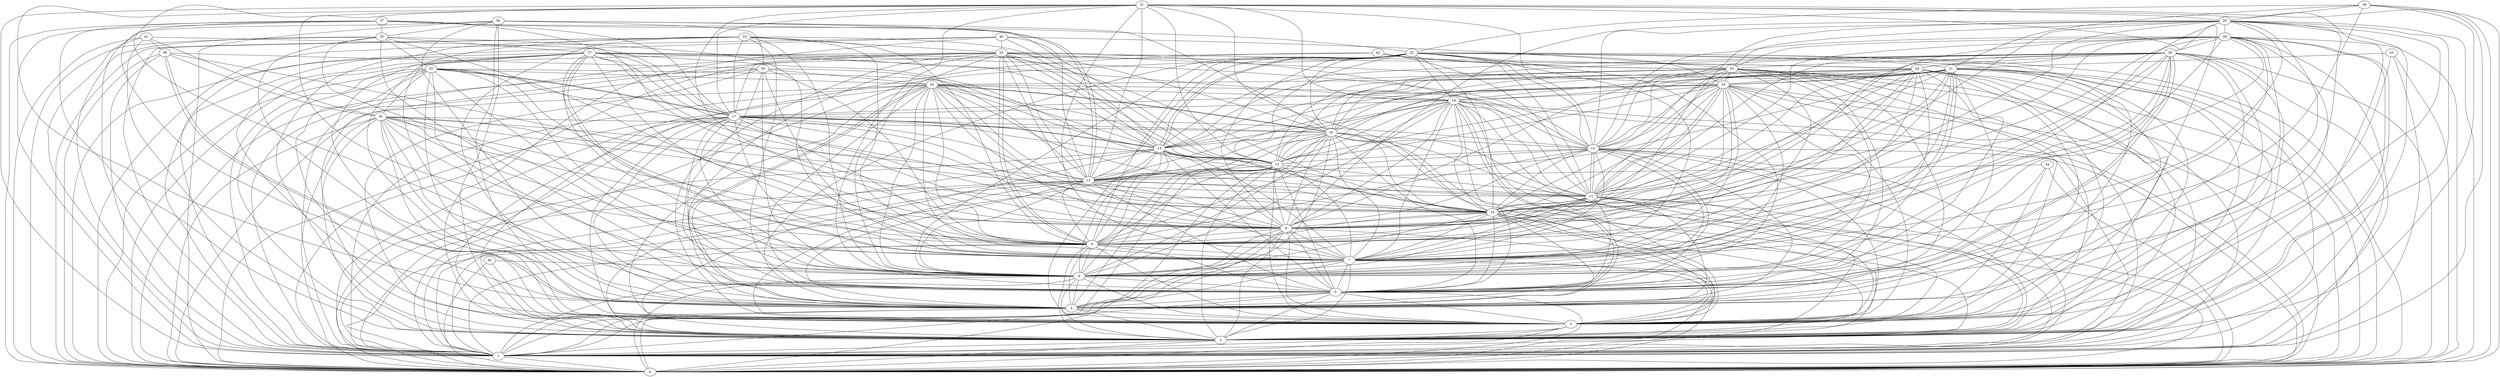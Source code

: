 graph G {
0;
1;
2;
3;
4;
5;
6;
7;
8;
9;
10;
11;
12;
13;
14;
15;
16;
17;
18;
19;
20;
21;
22;
23;
24;
25;
26;
27;
28;
29;
30;
31;
32;
33;
34;
35;
36;
37;
38;
39;
40;
41;
42;
43;
44;
45;
45--6 ;
45--2 ;
45--0 ;
44--12 ;
44--3 ;
44--5 ;
44--0 ;
43--21 ;
43--3 ;
43--0 ;
43--1 ;
42--11 ;
42--23 ;
42--0 ;
42--23 ;
42--1 ;
41--2 ;
41--0 ;
41--38 ;
41--30 ;
41--17 ;
41--1 ;
40--2 ;
40--12 ;
40--13 ;
40--25 ;
40--23 ;
40--0 ;
40--1 ;
39--21 ;
39--1 ;
39--22 ;
39--2 ;
39--29 ;
39--7 ;
39--0 ;
38--9 ;
38--30 ;
38--4 ;
38--34 ;
38--4 ;
38--0 ;
38--1 ;
37--35 ;
37--13 ;
37--22 ;
37--9 ;
37--2 ;
37--17 ;
37--4 ;
37--1 ;
37--0 ;
36--2 ;
36--35 ;
36--16 ;
36--3 ;
36--4 ;
36--12 ;
36--34 ;
36--12 ;
36--0 ;
36--1 ;
35--32 ;
35--27 ;
35--3 ;
35--7 ;
35--1 ;
35--5 ;
35--0 ;
35--8 ;
35--6 ;
34--12 ;
34--1 ;
34--20 ;
34--8 ;
34--7 ;
34--6 ;
34--2 ;
34--0 ;
34--5 ;
33--14 ;
33--17 ;
33--25 ;
33--2 ;
33--6 ;
33--5 ;
33--4 ;
33--0 ;
33--3 ;
33--8 ;
33--1 ;
33--7 ;
32--0 ;
32--17 ;
32--4 ;
32--14 ;
32--30 ;
32--20 ;
32--8 ;
32--17 ;
32--7 ;
32--2 ;
32--6 ;
32--10 ;
32--1 ;
32--5 ;
32--3 ;
31--8 ;
31--4 ;
31--12 ;
31--29 ;
31--17 ;
31--15 ;
31--18 ;
31--13 ;
31--9 ;
31--3 ;
31--10 ;
31--0 ;
31--1 ;
31--7 ;
31--2 ;
31--5 ;
31--6 ;
30--7 ;
30--12 ;
30--16 ;
30--5 ;
30--9 ;
30--8 ;
30--3 ;
30--2 ;
30--11 ;
30--1 ;
30--0 ;
30--10 ;
30--4 ;
30--6 ;
29--28 ;
29--15 ;
29--23 ;
29--1 ;
29--6 ;
29--9 ;
29--7 ;
29--4 ;
29--0 ;
29--5 ;
29--10 ;
29--3 ;
29--8 ;
29--2 ;
29--11 ;
28--7 ;
28--15 ;
28--26 ;
28--24 ;
28--23 ;
28--1 ;
28--2 ;
28--11 ;
28--4 ;
28--2 ;
28--5 ;
28--0 ;
28--6 ;
28--10 ;
28--3 ;
28--8 ;
28--9 ;
27--4 ;
27--9 ;
27--24 ;
27--11 ;
27--0 ;
27--7 ;
27--15 ;
27--14 ;
27--18 ;
27--17 ;
27--3 ;
27--10 ;
27--6 ;
27--7 ;
27--8 ;
27--5 ;
27--1 ;
26--23 ;
26--15 ;
26--7 ;
26--24 ;
26--5 ;
26--6 ;
26--5 ;
26--2 ;
26--0 ;
26--3 ;
26--10 ;
26--11 ;
26--4 ;
26--1 ;
26--9 ;
26--8 ;
26--13 ;
26--14 ;
25--24 ;
25--8 ;
25--1 ;
25--12 ;
25--13 ;
25--6 ;
25--17 ;
25--8 ;
25--11 ;
25--3 ;
25--0 ;
25--14 ;
25--9 ;
25--19 ;
25--2 ;
25--4 ;
25--16 ;
25--10 ;
24--16 ;
24--19 ;
24--10 ;
24--14 ;
24--13 ;
24--2 ;
24--18 ;
24--0 ;
24--8 ;
24--3 ;
24--7 ;
24--1 ;
24--11 ;
24--6 ;
24--4 ;
24--5 ;
24--9 ;
23--7 ;
23--5 ;
23--0 ;
23--16 ;
23--6 ;
23--19 ;
23--9 ;
23--3 ;
23--14 ;
23--4 ;
23--10 ;
23--13 ;
23--15 ;
23--11 ;
23--2 ;
23--1 ;
22--21 ;
22--11 ;
22--3 ;
22--16 ;
22--9 ;
22--12 ;
22--7 ;
22--14 ;
22--14 ;
22--18 ;
22--5 ;
22--19 ;
22--10 ;
22--15 ;
22--6 ;
22--4 ;
22--2 ;
22--8 ;
22--1 ;
22--13 ;
22--0 ;
21--19 ;
21--15 ;
21--11 ;
21--19 ;
21--1 ;
21--10 ;
21--20 ;
21--8 ;
21--7 ;
21--3 ;
21--13 ;
21--6 ;
21--18 ;
21--16 ;
21--0 ;
21--9 ;
21--2 ;
21--12 ;
21--5 ;
21--4 ;
20--16 ;
20--16 ;
20--3 ;
20--9 ;
20--7 ;
20--13 ;
20--4 ;
20--5 ;
20--0 ;
20--14 ;
20--12 ;
20--4 ;
20--1 ;
20--2 ;
20--18 ;
20--15 ;
20--10 ;
20--8 ;
20--11 ;
20--6 ;
19--2 ;
19--0 ;
19--11 ;
19--10 ;
19--6 ;
19--11 ;
19--15 ;
19--7 ;
19--16 ;
19--13 ;
19--18 ;
19--5 ;
19--17 ;
19--8 ;
19--9 ;
19--1 ;
19--14 ;
19--12 ;
19--3 ;
18--4 ;
18--13 ;
18--4 ;
18--11 ;
18--5 ;
18--2 ;
18--8 ;
18--12 ;
18--1 ;
18--0 ;
18--15 ;
18--7 ;
18--6 ;
18--9 ;
18--14 ;
18--3 ;
18--17 ;
18--10 ;
17--6 ;
17--14 ;
17--14 ;
17--8 ;
17--9 ;
17--16 ;
17--10 ;
17--4 ;
17--1 ;
17--0 ;
17--13 ;
17--12 ;
17--2 ;
17--5 ;
17--7 ;
17--3 ;
17--15 ;
16--4 ;
16--10 ;
16--12 ;
16--8 ;
16--14 ;
16--7 ;
16--2 ;
16--9 ;
16--0 ;
16--1 ;
16--13 ;
16--15 ;
16--3 ;
16--6 ;
16--11 ;
16--5 ;
15--12 ;
15--11 ;
15--4 ;
15--11 ;
15--6 ;
15--9 ;
15--2 ;
15--8 ;
15--10 ;
15--5 ;
15--3 ;
15--0 ;
15--7 ;
15--1 ;
15--13 ;
14--6 ;
14--10 ;
14--7 ;
14--10 ;
14--13 ;
14--9 ;
14--3 ;
14--13 ;
14--1 ;
14--2 ;
14--12 ;
14--8 ;
14--5 ;
14--0 ;
13--8 ;
13--12 ;
13--5 ;
13--0 ;
13--9 ;
13--1 ;
13--7 ;
13--2 ;
13--6 ;
13--3 ;
13--11 ;
13--4 ;
12--11 ;
12--4 ;
12--3 ;
12--0 ;
12--5 ;
12--8 ;
12--7 ;
12--6 ;
12--2 ;
12--10 ;
12--1 ;
12--9 ;
11--10 ;
11--9 ;
11--5 ;
11--3 ;
11--4 ;
11--2 ;
11--6 ;
11--7 ;
11--0 ;
11--1 ;
11--8 ;
10--1 ;
10--8 ;
10--6 ;
10--2 ;
10--5 ;
10--7 ;
10--4 ;
10--0 ;
10--3 ;
10--9 ;
9--6 ;
9--4 ;
9--1 ;
9--7 ;
9--5 ;
9--3 ;
9--0 ;
9--8 ;
9--2 ;
8--0 ;
8--3 ;
8--6 ;
8--7 ;
8--2 ;
8--1 ;
8--5 ;
8--4 ;
7--2 ;
7--5 ;
7--4 ;
7--3 ;
7--0 ;
7--1 ;
7--6 ;
6--2 ;
6--1 ;
6--5 ;
6--4 ;
6--3 ;
6--0 ;
5--0 ;
5--4 ;
5--2 ;
5--1 ;
5--3 ;
4--2 ;
4--1 ;
4--3 ;
4--0 ;
3--0 ;
3--1 ;
3--2 ;
2--0 ;
2--1 ;
1--0 ;
}
